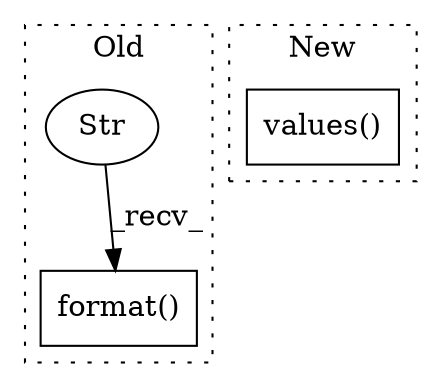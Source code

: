 digraph G {
subgraph cluster0 {
1 [label="format()" a="75" s="1245,1269" l="19,1" shape="box"];
3 [label="Str" a="66" s="1245" l="11" shape="ellipse"];
label = "Old";
style="dotted";
}
subgraph cluster1 {
2 [label="values()" a="75" s="1054" l="22" shape="box"];
label = "New";
style="dotted";
}
3 -> 1 [label="_recv_"];
}